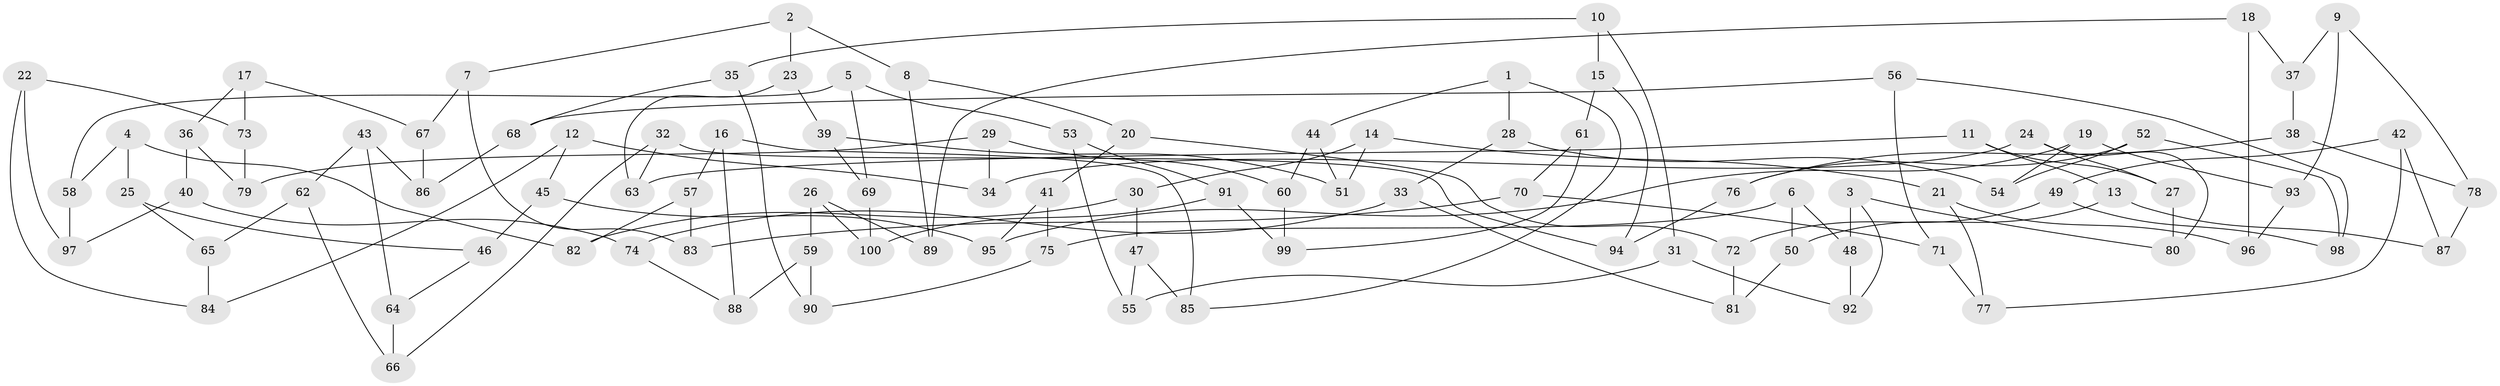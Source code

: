 // Generated by graph-tools (version 1.1) at 2025/11/02/21/25 10:11:15]
// undirected, 100 vertices, 150 edges
graph export_dot {
graph [start="1"]
  node [color=gray90,style=filled];
  1;
  2;
  3;
  4;
  5;
  6;
  7;
  8;
  9;
  10;
  11;
  12;
  13;
  14;
  15;
  16;
  17;
  18;
  19;
  20;
  21;
  22;
  23;
  24;
  25;
  26;
  27;
  28;
  29;
  30;
  31;
  32;
  33;
  34;
  35;
  36;
  37;
  38;
  39;
  40;
  41;
  42;
  43;
  44;
  45;
  46;
  47;
  48;
  49;
  50;
  51;
  52;
  53;
  54;
  55;
  56;
  57;
  58;
  59;
  60;
  61;
  62;
  63;
  64;
  65;
  66;
  67;
  68;
  69;
  70;
  71;
  72;
  73;
  74;
  75;
  76;
  77;
  78;
  79;
  80;
  81;
  82;
  83;
  84;
  85;
  86;
  87;
  88;
  89;
  90;
  91;
  92;
  93;
  94;
  95;
  96;
  97;
  98;
  99;
  100;
  1 -- 28;
  1 -- 44;
  1 -- 85;
  2 -- 8;
  2 -- 7;
  2 -- 23;
  3 -- 80;
  3 -- 92;
  3 -- 48;
  4 -- 25;
  4 -- 58;
  4 -- 82;
  5 -- 58;
  5 -- 69;
  5 -- 53;
  6 -- 50;
  6 -- 75;
  6 -- 48;
  7 -- 83;
  7 -- 67;
  8 -- 20;
  8 -- 89;
  9 -- 93;
  9 -- 37;
  9 -- 78;
  10 -- 31;
  10 -- 15;
  10 -- 35;
  11 -- 27;
  11 -- 13;
  11 -- 63;
  12 -- 45;
  12 -- 84;
  12 -- 34;
  13 -- 87;
  13 -- 50;
  14 -- 30;
  14 -- 21;
  14 -- 51;
  15 -- 61;
  15 -- 94;
  16 -- 57;
  16 -- 88;
  16 -- 85;
  17 -- 73;
  17 -- 36;
  17 -- 67;
  18 -- 37;
  18 -- 96;
  18 -- 89;
  19 -- 95;
  19 -- 54;
  19 -- 93;
  20 -- 72;
  20 -- 41;
  21 -- 77;
  21 -- 96;
  22 -- 84;
  22 -- 97;
  22 -- 73;
  23 -- 63;
  23 -- 39;
  24 -- 34;
  24 -- 80;
  24 -- 27;
  25 -- 65;
  25 -- 46;
  26 -- 89;
  26 -- 59;
  26 -- 100;
  27 -- 80;
  28 -- 33;
  28 -- 54;
  29 -- 60;
  29 -- 79;
  29 -- 34;
  30 -- 47;
  30 -- 82;
  31 -- 55;
  31 -- 92;
  32 -- 66;
  32 -- 63;
  32 -- 94;
  33 -- 81;
  33 -- 74;
  35 -- 90;
  35 -- 68;
  36 -- 40;
  36 -- 79;
  37 -- 38;
  38 -- 78;
  38 -- 76;
  39 -- 51;
  39 -- 69;
  40 -- 97;
  40 -- 74;
  41 -- 95;
  41 -- 75;
  42 -- 77;
  42 -- 49;
  42 -- 87;
  43 -- 62;
  43 -- 64;
  43 -- 86;
  44 -- 51;
  44 -- 60;
  45 -- 46;
  45 -- 95;
  46 -- 64;
  47 -- 55;
  47 -- 85;
  48 -- 92;
  49 -- 72;
  49 -- 98;
  50 -- 81;
  52 -- 54;
  52 -- 98;
  52 -- 76;
  53 -- 91;
  53 -- 55;
  56 -- 98;
  56 -- 71;
  56 -- 68;
  57 -- 83;
  57 -- 82;
  58 -- 97;
  59 -- 90;
  59 -- 88;
  60 -- 99;
  61 -- 99;
  61 -- 70;
  62 -- 65;
  62 -- 66;
  64 -- 66;
  65 -- 84;
  67 -- 86;
  68 -- 86;
  69 -- 100;
  70 -- 83;
  70 -- 71;
  71 -- 77;
  72 -- 81;
  73 -- 79;
  74 -- 88;
  75 -- 90;
  76 -- 94;
  78 -- 87;
  91 -- 99;
  91 -- 100;
  93 -- 96;
}
